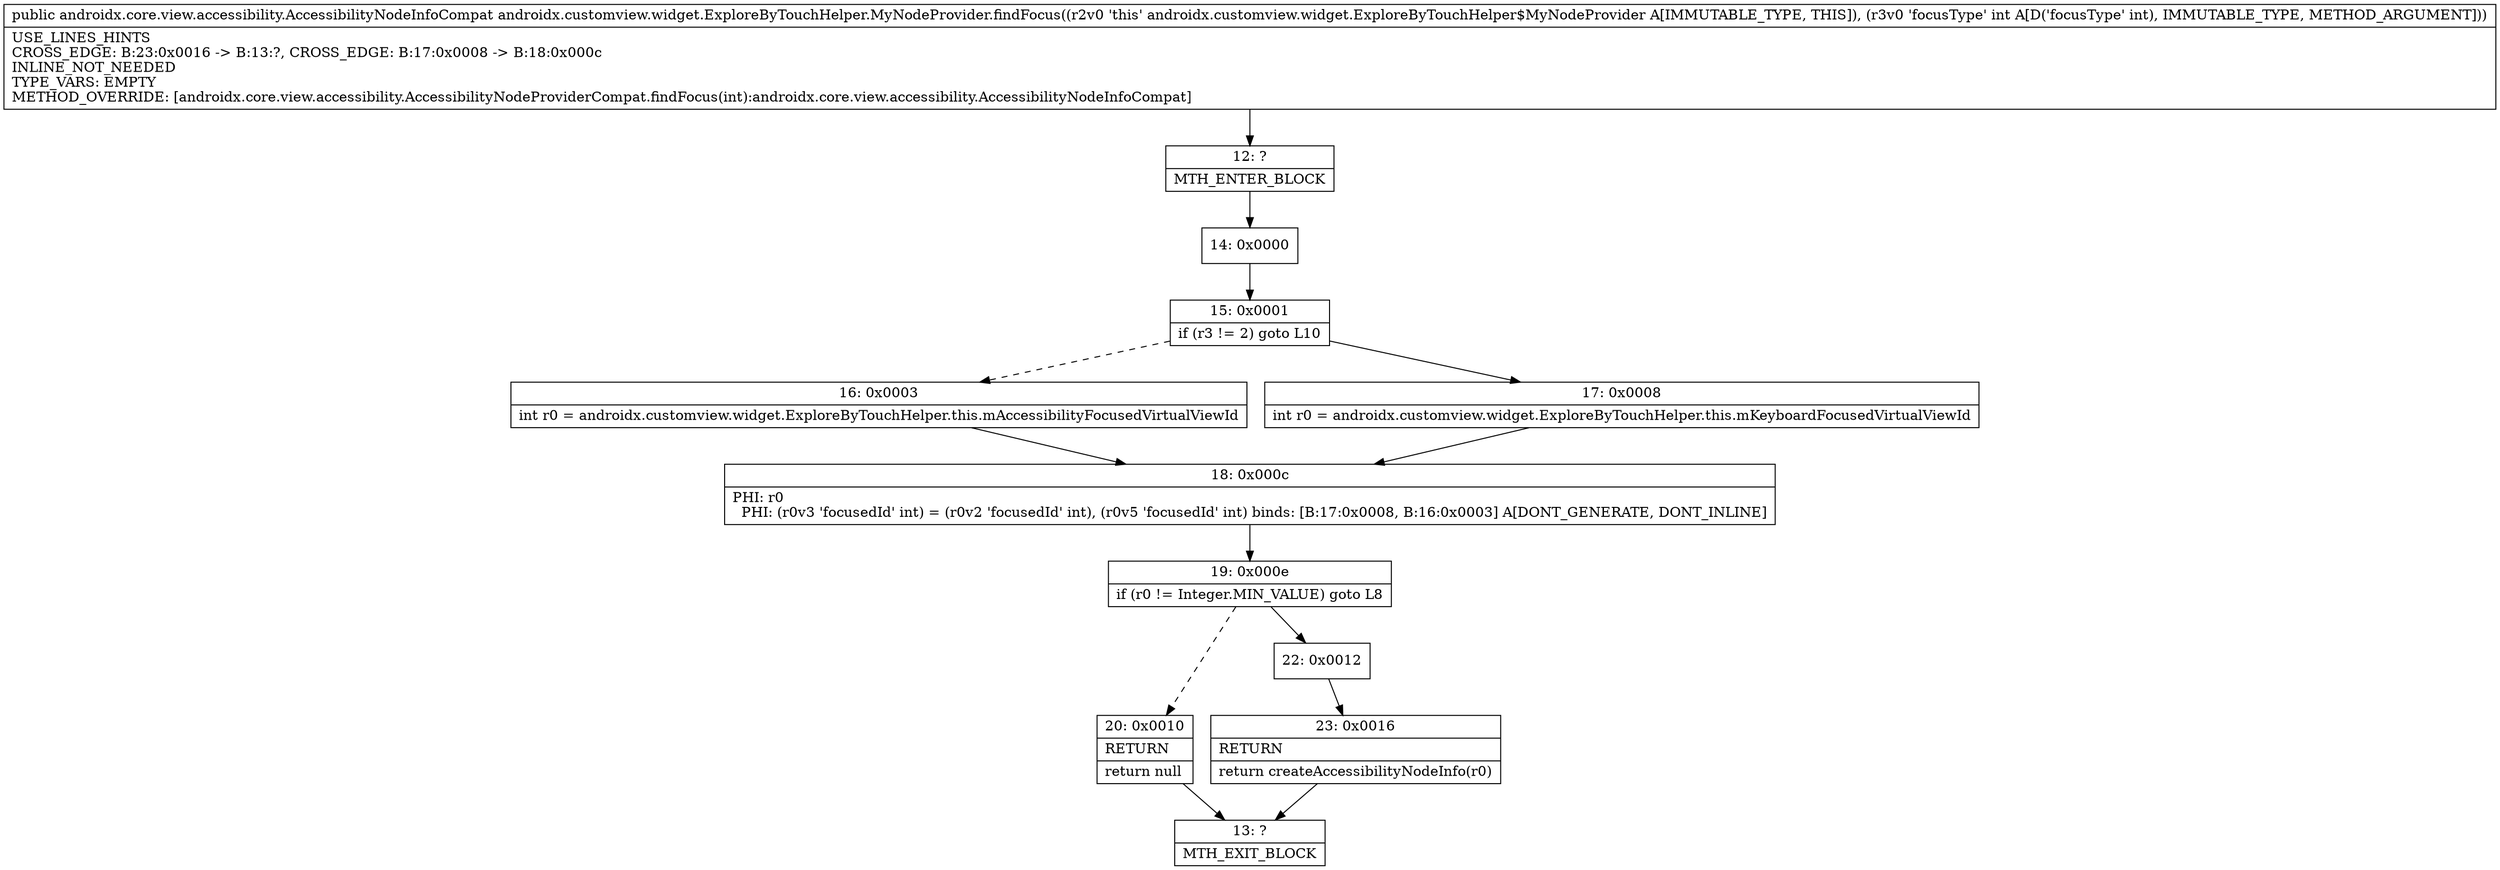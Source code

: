 digraph "CFG forandroidx.customview.widget.ExploreByTouchHelper.MyNodeProvider.findFocus(I)Landroidx\/core\/view\/accessibility\/AccessibilityNodeInfoCompat;" {
Node_12 [shape=record,label="{12\:\ ?|MTH_ENTER_BLOCK\l}"];
Node_14 [shape=record,label="{14\:\ 0x0000}"];
Node_15 [shape=record,label="{15\:\ 0x0001|if (r3 != 2) goto L10\l}"];
Node_16 [shape=record,label="{16\:\ 0x0003|int r0 = androidx.customview.widget.ExploreByTouchHelper.this.mAccessibilityFocusedVirtualViewId\l}"];
Node_18 [shape=record,label="{18\:\ 0x000c|PHI: r0 \l  PHI: (r0v3 'focusedId' int) = (r0v2 'focusedId' int), (r0v5 'focusedId' int) binds: [B:17:0x0008, B:16:0x0003] A[DONT_GENERATE, DONT_INLINE]\l}"];
Node_19 [shape=record,label="{19\:\ 0x000e|if (r0 != Integer.MIN_VALUE) goto L8\l}"];
Node_20 [shape=record,label="{20\:\ 0x0010|RETURN\l|return null\l}"];
Node_13 [shape=record,label="{13\:\ ?|MTH_EXIT_BLOCK\l}"];
Node_22 [shape=record,label="{22\:\ 0x0012}"];
Node_23 [shape=record,label="{23\:\ 0x0016|RETURN\l|return createAccessibilityNodeInfo(r0)\l}"];
Node_17 [shape=record,label="{17\:\ 0x0008|int r0 = androidx.customview.widget.ExploreByTouchHelper.this.mKeyboardFocusedVirtualViewId\l}"];
MethodNode[shape=record,label="{public androidx.core.view.accessibility.AccessibilityNodeInfoCompat androidx.customview.widget.ExploreByTouchHelper.MyNodeProvider.findFocus((r2v0 'this' androidx.customview.widget.ExploreByTouchHelper$MyNodeProvider A[IMMUTABLE_TYPE, THIS]), (r3v0 'focusType' int A[D('focusType' int), IMMUTABLE_TYPE, METHOD_ARGUMENT]))  | USE_LINES_HINTS\lCROSS_EDGE: B:23:0x0016 \-\> B:13:?, CROSS_EDGE: B:17:0x0008 \-\> B:18:0x000c\lINLINE_NOT_NEEDED\lTYPE_VARS: EMPTY\lMETHOD_OVERRIDE: [androidx.core.view.accessibility.AccessibilityNodeProviderCompat.findFocus(int):androidx.core.view.accessibility.AccessibilityNodeInfoCompat]\l}"];
MethodNode -> Node_12;Node_12 -> Node_14;
Node_14 -> Node_15;
Node_15 -> Node_16[style=dashed];
Node_15 -> Node_17;
Node_16 -> Node_18;
Node_18 -> Node_19;
Node_19 -> Node_20[style=dashed];
Node_19 -> Node_22;
Node_20 -> Node_13;
Node_22 -> Node_23;
Node_23 -> Node_13;
Node_17 -> Node_18;
}

